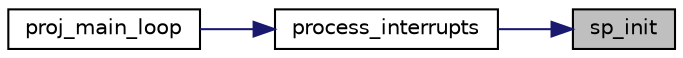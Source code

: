 digraph "sp_init"
{
 // LATEX_PDF_SIZE
  edge [fontname="Helvetica",fontsize="10",labelfontname="Helvetica",labelfontsize="10"];
  node [fontname="Helvetica",fontsize="10",shape=record];
  rankdir="RL";
  Node1 [label="sp_init",height=0.2,width=0.4,color="black", fillcolor="grey75", style="filled", fontcolor="black",tooltip="This function initializes the serial port, enabling interrupts and creating the received data queue."];
  Node1 -> Node2 [dir="back",color="midnightblue",fontsize="10",style="solid"];
  Node2 [label="process_interrupts",height=0.2,width=0.4,color="black", fillcolor="white", style="filled",URL="$main_8c.html#a9c74859d9e32b26fca9274d294eff910",tooltip=" "];
  Node2 -> Node3 [dir="back",color="midnightblue",fontsize="10",style="solid"];
  Node3 [label="proj_main_loop",height=0.2,width=0.4,color="black", fillcolor="white", style="filled",URL="$main_8c.html#a2a16f651eccbd248e1ad3b3b924b143b",tooltip=" "];
}
